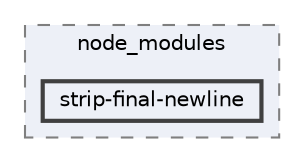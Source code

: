 digraph "pkiclassroomrescheduler/src/main/frontend/node_modules/strip-final-newline"
{
 // LATEX_PDF_SIZE
  bgcolor="transparent";
  edge [fontname=Helvetica,fontsize=10,labelfontname=Helvetica,labelfontsize=10];
  node [fontname=Helvetica,fontsize=10,shape=box,height=0.2,width=0.4];
  compound=true
  subgraph clusterdir_72953eda66ccb3a2722c28e1c3e6c23b {
    graph [ bgcolor="#edf0f7", pencolor="grey50", label="node_modules", fontname=Helvetica,fontsize=10 style="filled,dashed", URL="dir_72953eda66ccb3a2722c28e1c3e6c23b.html",tooltip=""]
  dir_c2abe58c77f426970714cbee5f34258a [label="strip-final-newline", fillcolor="#edf0f7", color="grey25", style="filled,bold", URL="dir_c2abe58c77f426970714cbee5f34258a.html",tooltip=""];
  }
}
